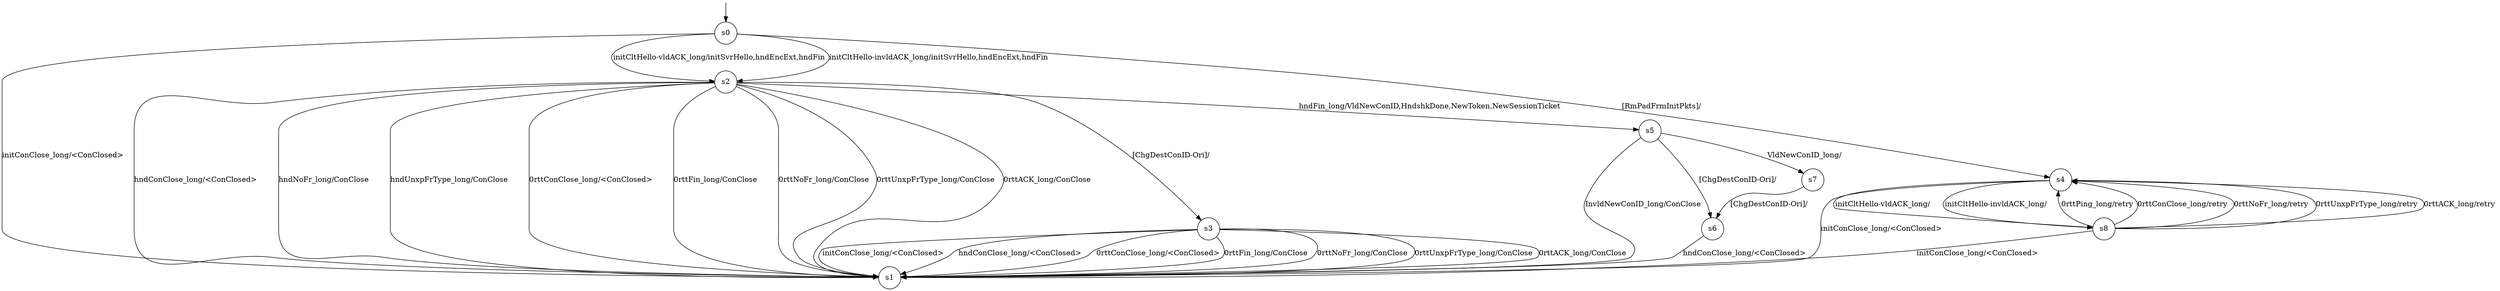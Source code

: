 digraph g {

s0 [shape="circle" label="s0"];
s1 [shape="circle" label="s1"];
s2 [shape="circle" label="s2"];
s3 [shape="circle" label="s3"];
s4 [shape="circle" label="s4"];
s5 [shape="circle" label="s5"];
s6 [shape="circle" label="s6"];
s7 [shape="circle" label="s7"];
s8 [shape="circle" label="s8"];
s0 -> s1 [label="initConClose_long/<ConClosed> "];
s0 -> s2 [label="initCltHello-vldACK_long/initSvrHello,hndEncExt,hndFin "];
s0 -> s2 [label="initCltHello-invldACK_long/initSvrHello,hndEncExt,hndFin "];
s0 -> s4 [label="[RmPadFrmInitPkts]/ "];
s2 -> s5 [label="hndFin_long/VldNewConID,HndshkDone,NewToken,NewSessionTicket "];
s2 -> s1 [label="hndConClose_long/<ConClosed> "];
s2 -> s1 [label="hndNoFr_long/ConClose "];
s2 -> s1 [label="hndUnxpFrType_long/ConClose "];
s2 -> s1 [label="0rttConClose_long/<ConClosed> "];
s2 -> s1 [label="0rttFin_long/ConClose "];
s2 -> s1 [label="0rttNoFr_long/ConClose "];
s2 -> s1 [label="0rttUnxpFrType_long/ConClose "];
s2 -> s1 [label="0rttACK_long/ConClose "];
s2 -> s3 [label="[ChgDestConID-Ori]/ "];
s3 -> s1 [label="initConClose_long/<ConClosed> "];
s3 -> s1 [label="hndConClose_long/<ConClosed> "];
s3 -> s1 [label="0rttConClose_long/<ConClosed> "];
s3 -> s1 [label="0rttFin_long/ConClose "];
s3 -> s1 [label="0rttNoFr_long/ConClose "];
s3 -> s1 [label="0rttUnxpFrType_long/ConClose "];
s3 -> s1 [label="0rttACK_long/ConClose "];
s4 -> s1 [label="initConClose_long/<ConClosed> "];
s4 -> s8 [label="initCltHello-vldACK_long/ "];
s4 -> s8 [label="initCltHello-invldACK_long/ "];
s5 -> s7 [label="VldNewConID_long/ "];
s5 -> s1 [label="InvldNewConID_long/ConClose "];
s5 -> s6 [label="[ChgDestConID-Ori]/ "];
s6 -> s1 [label="hndConClose_long/<ConClosed> "];
s7 -> s6 [label="[ChgDestConID-Ori]/ "];
s8 -> s1 [label="initConClose_long/<ConClosed> "];
s8 -> s4 [label="0rttPing_long/retry "];
s8 -> s4 [label="0rttConClose_long/retry "];
s8 -> s4 [label="0rttNoFr_long/retry "];
s8 -> s4 [label="0rttUnxpFrType_long/retry "];
s8 -> s4 [label="0rttACK_long/retry "];

__start0 [label="" shape="none" width="0" height="0"];
__start0 -> s0;

}
